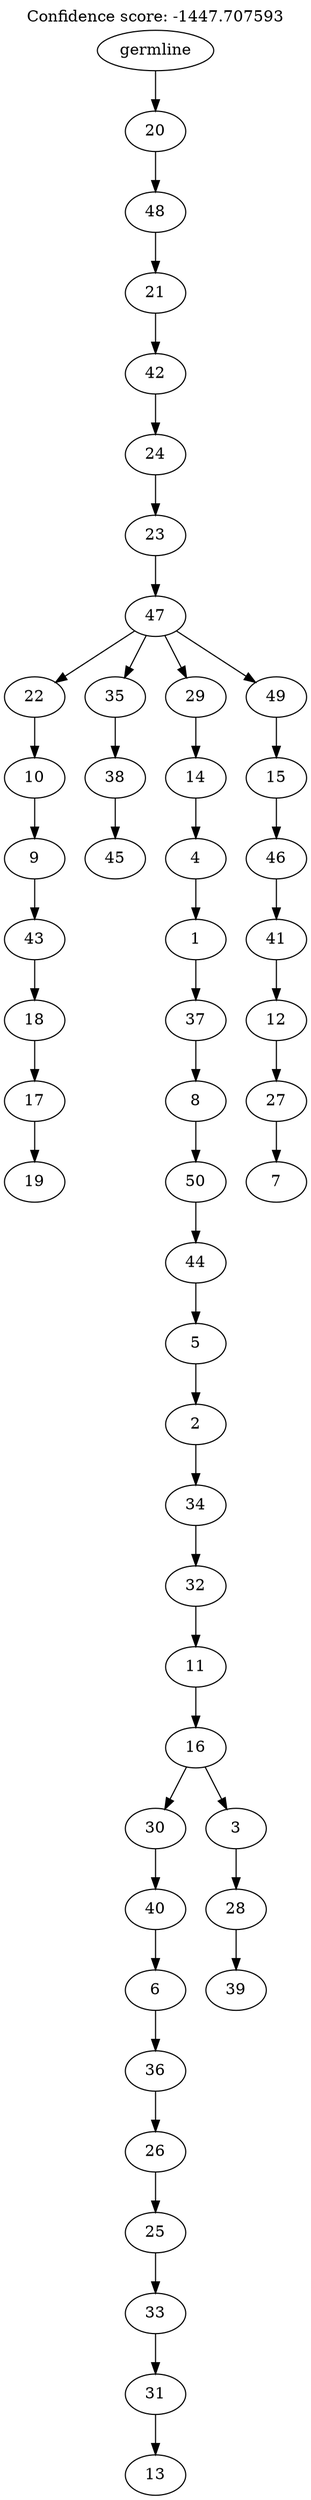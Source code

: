 digraph g {
	"49" -> "50";
	"50" [label="19"];
	"48" -> "49";
	"49" [label="17"];
	"47" -> "48";
	"48" [label="18"];
	"46" -> "47";
	"47" [label="43"];
	"45" -> "46";
	"46" [label="9"];
	"44" -> "45";
	"45" [label="10"];
	"42" -> "43";
	"43" [label="45"];
	"41" -> "42";
	"42" [label="38"];
	"39" -> "40";
	"40" [label="13"];
	"38" -> "39";
	"39" [label="31"];
	"37" -> "38";
	"38" [label="33"];
	"36" -> "37";
	"37" [label="25"];
	"35" -> "36";
	"36" [label="26"];
	"34" -> "35";
	"35" [label="36"];
	"33" -> "34";
	"34" [label="6"];
	"32" -> "33";
	"33" [label="40"];
	"30" -> "31";
	"31" [label="39"];
	"29" -> "30";
	"30" [label="28"];
	"28" -> "29";
	"29" [label="3"];
	"28" -> "32";
	"32" [label="30"];
	"27" -> "28";
	"28" [label="16"];
	"26" -> "27";
	"27" [label="11"];
	"25" -> "26";
	"26" [label="32"];
	"24" -> "25";
	"25" [label="34"];
	"23" -> "24";
	"24" [label="2"];
	"22" -> "23";
	"23" [label="5"];
	"21" -> "22";
	"22" [label="44"];
	"20" -> "21";
	"21" [label="50"];
	"19" -> "20";
	"20" [label="8"];
	"18" -> "19";
	"19" [label="37"];
	"17" -> "18";
	"18" [label="1"];
	"16" -> "17";
	"17" [label="4"];
	"15" -> "16";
	"16" [label="14"];
	"13" -> "14";
	"14" [label="7"];
	"12" -> "13";
	"13" [label="27"];
	"11" -> "12";
	"12" [label="12"];
	"10" -> "11";
	"11" [label="41"];
	"9" -> "10";
	"10" [label="46"];
	"8" -> "9";
	"9" [label="15"];
	"7" -> "8";
	"8" [label="49"];
	"7" -> "15";
	"15" [label="29"];
	"7" -> "41";
	"41" [label="35"];
	"7" -> "44";
	"44" [label="22"];
	"6" -> "7";
	"7" [label="47"];
	"5" -> "6";
	"6" [label="23"];
	"4" -> "5";
	"5" [label="24"];
	"3" -> "4";
	"4" [label="42"];
	"2" -> "3";
	"3" [label="21"];
	"1" -> "2";
	"2" [label="48"];
	"0" -> "1";
	"1" [label="20"];
	"0" [label="germline"];
	labelloc="t";
	label="Confidence score: -1447.707593";
}
